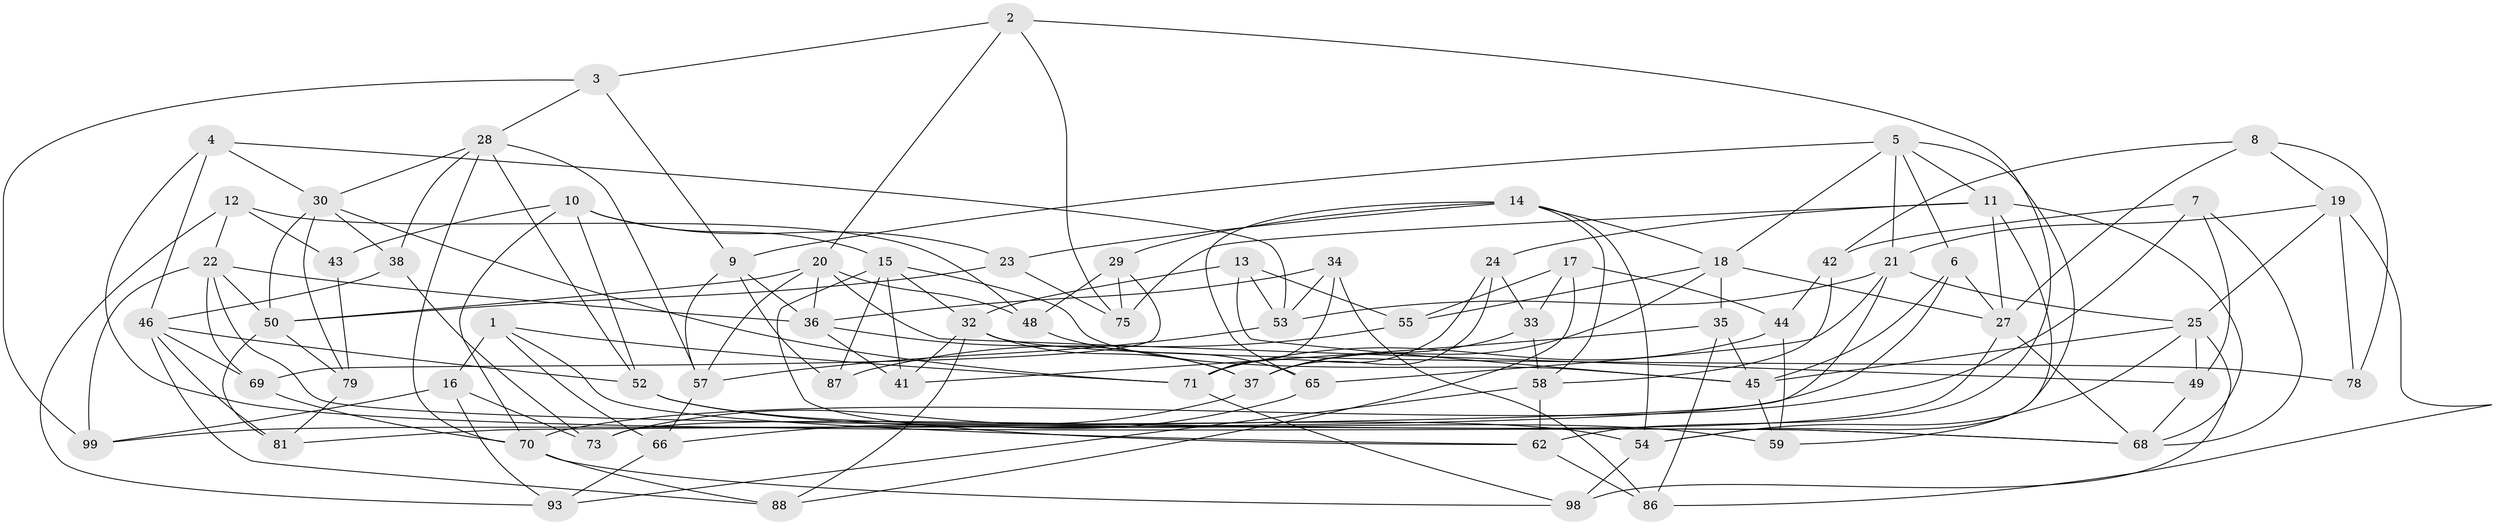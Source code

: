 // original degree distribution, {4: 1.0}
// Generated by graph-tools (version 1.1) at 2025/11/02/27/25 16:11:47]
// undirected, 70 vertices, 164 edges
graph export_dot {
graph [start="1"]
  node [color=gray90,style=filled];
  1;
  2;
  3;
  4;
  5 [super="+89"];
  6;
  7;
  8;
  9 [super="+40"];
  10 [super="+97"];
  11 [super="+60"];
  12;
  13;
  14 [super="+95"];
  15 [super="+31"];
  16;
  17;
  18 [super="+26"];
  19 [super="+100"];
  20 [super="+51"];
  21 [super="+77"];
  22 [super="+67"];
  23;
  24;
  25 [super="+82"];
  27 [super="+83"];
  28 [super="+56"];
  29;
  30 [super="+39"];
  32 [super="+47"];
  33;
  34;
  35;
  36 [super="+76"];
  37 [super="+85"];
  38;
  41;
  42;
  43;
  44;
  45 [super="+61"];
  46 [super="+80"];
  48;
  49;
  50 [super="+64"];
  52 [super="+94"];
  53 [super="+91"];
  54 [super="+63"];
  55;
  57 [super="+96"];
  58 [super="+90"];
  59;
  62 [super="+92"];
  65;
  66;
  68 [super="+74"];
  69;
  70 [super="+84"];
  71 [super="+72"];
  73;
  75;
  78;
  79;
  81;
  86;
  87;
  88;
  93;
  98;
  99;
  1 -- 62;
  1 -- 71;
  1 -- 16;
  1 -- 66;
  2 -- 75;
  2 -- 3;
  2 -- 20;
  2 -- 62;
  3 -- 99;
  3 -- 28;
  3 -- 9;
  4 -- 53;
  4 -- 68;
  4 -- 30;
  4 -- 46;
  5 -- 18;
  5 -- 6;
  5 -- 11;
  5 -- 54;
  5 -- 21;
  5 -- 9;
  6 -- 99;
  6 -- 27;
  6 -- 45;
  7 -- 42;
  7 -- 49;
  7 -- 68;
  7 -- 70;
  8 -- 42;
  8 -- 78;
  8 -- 19;
  8 -- 27;
  9 -- 87 [weight=2];
  9 -- 36;
  9 -- 57;
  10 -- 15;
  10 -- 43 [weight=2];
  10 -- 52;
  10 -- 70;
  10 -- 23;
  11 -- 59;
  11 -- 27;
  11 -- 24;
  11 -- 75;
  11 -- 68;
  12 -- 43;
  12 -- 48;
  12 -- 93;
  12 -- 22;
  13 -- 55;
  13 -- 32;
  13 -- 53;
  13 -- 45;
  14 -- 54;
  14 -- 65;
  14 -- 29;
  14 -- 58;
  14 -- 23;
  14 -- 18;
  15 -- 41;
  15 -- 87;
  15 -- 32;
  15 -- 45;
  15 -- 62;
  16 -- 99;
  16 -- 73;
  16 -- 93;
  17 -- 55;
  17 -- 33;
  17 -- 44;
  17 -- 88;
  18 -- 55;
  18 -- 35;
  18 -- 27;
  18 -- 37;
  19 -- 78 [weight=2];
  19 -- 21;
  19 -- 86;
  19 -- 25;
  20 -- 49;
  20 -- 36;
  20 -- 48;
  20 -- 57;
  20 -- 50;
  21 -- 81;
  21 -- 65;
  21 -- 25;
  21 -- 53;
  22 -- 99;
  22 -- 68;
  22 -- 36;
  22 -- 50;
  22 -- 69;
  23 -- 75;
  23 -- 50;
  24 -- 33;
  24 -- 37;
  24 -- 71;
  25 -- 49;
  25 -- 98;
  25 -- 54;
  25 -- 45;
  27 -- 68;
  27 -- 73;
  28 -- 30;
  28 -- 52;
  28 -- 57;
  28 -- 38;
  28 -- 70;
  29 -- 75;
  29 -- 69;
  29 -- 48;
  30 -- 50;
  30 -- 79;
  30 -- 38;
  30 -- 71;
  32 -- 41;
  32 -- 88;
  32 -- 78;
  32 -- 37;
  33 -- 37;
  33 -- 58;
  34 -- 71;
  34 -- 86;
  34 -- 36;
  34 -- 53;
  35 -- 86;
  35 -- 41;
  35 -- 45;
  36 -- 41;
  36 -- 37;
  37 -- 73;
  38 -- 73;
  38 -- 46;
  42 -- 44;
  42 -- 58;
  43 -- 79;
  44 -- 59;
  44 -- 71;
  45 -- 59;
  46 -- 88;
  46 -- 81;
  46 -- 69;
  46 -- 52;
  48 -- 65;
  49 -- 68;
  50 -- 79;
  50 -- 81;
  52 -- 54 [weight=2];
  52 -- 59;
  53 -- 57 [weight=2];
  54 -- 98;
  55 -- 87;
  57 -- 66;
  58 -- 93;
  58 -- 62 [weight=2];
  62 -- 86;
  65 -- 66;
  66 -- 93;
  69 -- 70;
  70 -- 88;
  70 -- 98;
  71 -- 98;
  79 -- 81;
}
